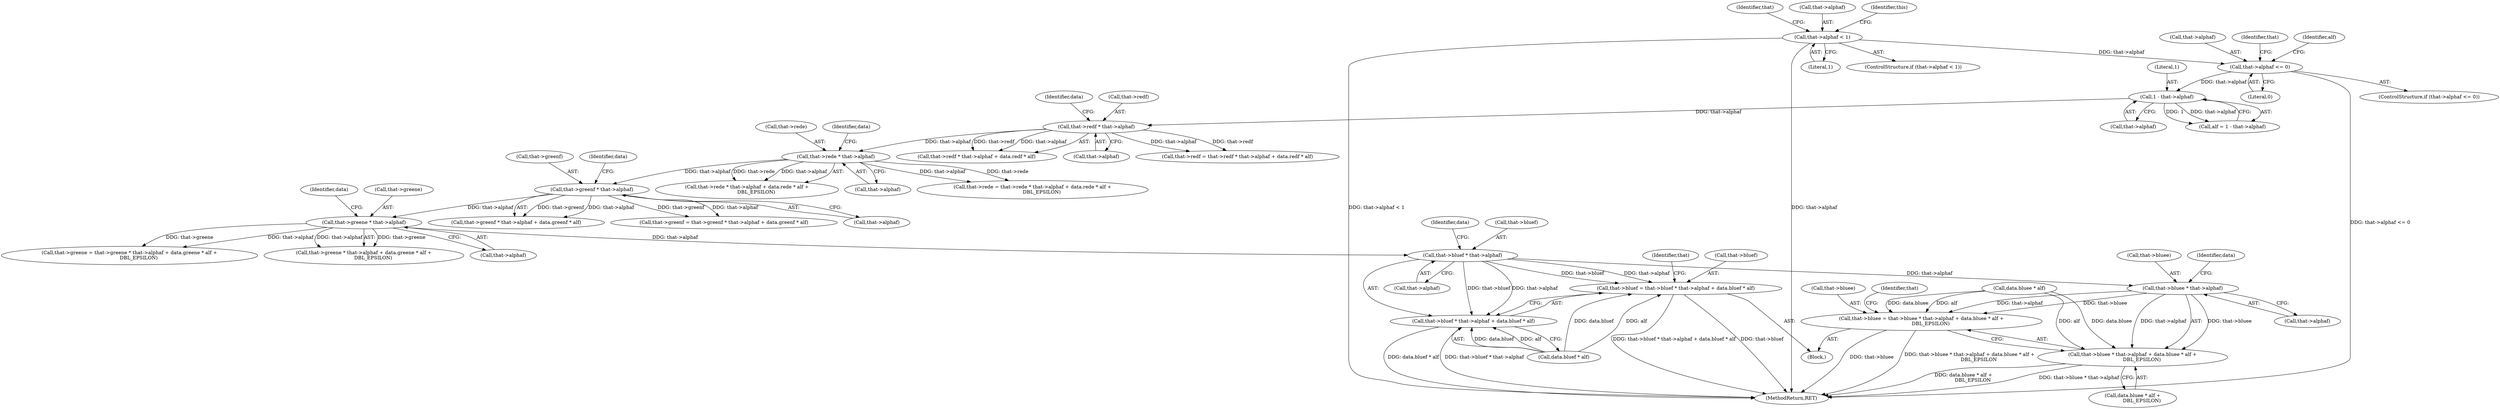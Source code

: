 digraph "0_Android_9d4853418ab2f754c2b63e091c29c5529b8b86ca_58@pointer" {
"1000292" [label="(Call,that->bluef * that->alphaf)"];
"1000273" [label="(Call,that->greene * that->alphaf)"];
"1000256" [label="(Call,that->greenf * that->alphaf)"];
"1000237" [label="(Call,that->rede * that->alphaf)"];
"1000220" [label="(Call,that->redf * that->alphaf)"];
"1000210" [label="(Call,1 - that->alphaf)"];
"1000136" [label="(Call,that->alphaf <= 0)"];
"1000129" [label="(Call,that->alphaf < 1)"];
"1000287" [label="(Call,that->bluef = that->bluef * that->alphaf + data.bluef * alf)"];
"1000291" [label="(Call,that->bluef * that->alphaf + data.bluef * alf)"];
"1000309" [label="(Call,that->bluee * that->alphaf)"];
"1000304" [label="(Call,that->bluee = that->bluee * that->alphaf + data.bluee * alf +\n            DBL_EPSILON)"];
"1000308" [label="(Call,that->bluee * that->alphaf + data.bluee * alf +\n            DBL_EPSILON)"];
"1000238" [label="(Call,that->rede)"];
"1000138" [label="(Identifier,that)"];
"1000296" [label="(Call,that->alphaf)"];
"1000257" [label="(Call,that->greenf)"];
"1000210" [label="(Call,1 - that->alphaf)"];
"1000229" [label="(Identifier,data)"];
"1000273" [label="(Call,that->greene * that->alphaf)"];
"1000137" [label="(Call,that->alphaf)"];
"1000251" [label="(Call,that->greenf = that->greenf * that->alphaf + data.greenf * alf)"];
"1000291" [label="(Call,that->bluef * that->alphaf + data.bluef * alf)"];
"1000219" [label="(Call,that->redf * that->alphaf + data.redf * alf)"];
"1000255" [label="(Call,that->greenf * that->alphaf + data.greenf * alf)"];
"1000236" [label="(Call,that->rede * that->alphaf + data.rede * alf +\n            DBL_EPSILON)"];
"1000316" [label="(Call,data.bluee * alf +\n            DBL_EPSILON)"];
"1000306" [label="(Identifier,that)"];
"1000272" [label="(Call,that->greene * that->alphaf + data.greene * alf +\n            DBL_EPSILON)"];
"1000136" [label="(Call,that->alphaf <= 0)"];
"1000144" [label="(Identifier,that)"];
"1000304" [label="(Call,that->bluee = that->bluee * that->alphaf + data.bluee * alf +\n            DBL_EPSILON)"];
"1000293" [label="(Call,that->bluef)"];
"1000220" [label="(Call,that->redf * that->alphaf)"];
"1000224" [label="(Call,that->alphaf)"];
"1000287" [label="(Call,that->bluef = that->bluef * that->alphaf + data.bluef * alf)"];
"1000310" [label="(Call,that->bluee)"];
"1000265" [label="(Identifier,data)"];
"1000317" [label="(Call,data.bluee * alf)"];
"1000209" [label="(Identifier,alf)"];
"1000212" [label="(Call,that->alphaf)"];
"1000241" [label="(Call,that->alphaf)"];
"1000221" [label="(Call,that->redf)"];
"1000277" [label="(Call,that->alphaf)"];
"1000129" [label="(Call,that->alphaf < 1)"];
"1000319" [label="(Identifier,data)"];
"1000363" [label="(MethodReturn,RET)"];
"1000292" [label="(Call,that->bluef * that->alphaf)"];
"1000260" [label="(Call,that->alphaf)"];
"1000308" [label="(Call,that->bluee * that->alphaf + data.bluee * alf +\n            DBL_EPSILON)"];
"1000309" [label="(Call,that->bluee * that->alphaf)"];
"1000211" [label="(Literal,1)"];
"1000299" [label="(Call,data.bluef * alf)"];
"1000256" [label="(Call,that->greenf * that->alphaf)"];
"1000288" [label="(Call,that->bluef)"];
"1000130" [label="(Call,that->alphaf)"];
"1000325" [label="(Identifier,that)"];
"1000140" [label="(Literal,0)"];
"1000237" [label="(Call,that->rede * that->alphaf)"];
"1000301" [label="(Identifier,data)"];
"1000206" [label="(Block,)"];
"1000283" [label="(Identifier,data)"];
"1000313" [label="(Call,that->alphaf)"];
"1000208" [label="(Call,alf = 1 - that->alphaf)"];
"1000133" [label="(Literal,1)"];
"1000215" [label="(Call,that->redf = that->redf * that->alphaf + data.redf * alf)"];
"1000268" [label="(Call,that->greene = that->greene * that->alphaf + data.greene * alf +\n            DBL_EPSILON)"];
"1000128" [label="(ControlStructure,if (that->alphaf < 1))"];
"1000358" [label="(Identifier,this)"];
"1000305" [label="(Call,that->bluee)"];
"1000247" [label="(Identifier,data)"];
"1000274" [label="(Call,that->greene)"];
"1000135" [label="(ControlStructure,if (that->alphaf <= 0))"];
"1000232" [label="(Call,that->rede = that->rede * that->alphaf + data.rede * alf +\n            DBL_EPSILON)"];
"1000292" -> "1000291"  [label="AST: "];
"1000292" -> "1000296"  [label="CFG: "];
"1000293" -> "1000292"  [label="AST: "];
"1000296" -> "1000292"  [label="AST: "];
"1000301" -> "1000292"  [label="CFG: "];
"1000292" -> "1000287"  [label="DDG: that->bluef"];
"1000292" -> "1000287"  [label="DDG: that->alphaf"];
"1000292" -> "1000291"  [label="DDG: that->bluef"];
"1000292" -> "1000291"  [label="DDG: that->alphaf"];
"1000273" -> "1000292"  [label="DDG: that->alphaf"];
"1000292" -> "1000309"  [label="DDG: that->alphaf"];
"1000273" -> "1000272"  [label="AST: "];
"1000273" -> "1000277"  [label="CFG: "];
"1000274" -> "1000273"  [label="AST: "];
"1000277" -> "1000273"  [label="AST: "];
"1000283" -> "1000273"  [label="CFG: "];
"1000273" -> "1000268"  [label="DDG: that->greene"];
"1000273" -> "1000268"  [label="DDG: that->alphaf"];
"1000273" -> "1000272"  [label="DDG: that->greene"];
"1000273" -> "1000272"  [label="DDG: that->alphaf"];
"1000256" -> "1000273"  [label="DDG: that->alphaf"];
"1000256" -> "1000255"  [label="AST: "];
"1000256" -> "1000260"  [label="CFG: "];
"1000257" -> "1000256"  [label="AST: "];
"1000260" -> "1000256"  [label="AST: "];
"1000265" -> "1000256"  [label="CFG: "];
"1000256" -> "1000251"  [label="DDG: that->greenf"];
"1000256" -> "1000251"  [label="DDG: that->alphaf"];
"1000256" -> "1000255"  [label="DDG: that->greenf"];
"1000256" -> "1000255"  [label="DDG: that->alphaf"];
"1000237" -> "1000256"  [label="DDG: that->alphaf"];
"1000237" -> "1000236"  [label="AST: "];
"1000237" -> "1000241"  [label="CFG: "];
"1000238" -> "1000237"  [label="AST: "];
"1000241" -> "1000237"  [label="AST: "];
"1000247" -> "1000237"  [label="CFG: "];
"1000237" -> "1000232"  [label="DDG: that->rede"];
"1000237" -> "1000232"  [label="DDG: that->alphaf"];
"1000237" -> "1000236"  [label="DDG: that->rede"];
"1000237" -> "1000236"  [label="DDG: that->alphaf"];
"1000220" -> "1000237"  [label="DDG: that->alphaf"];
"1000220" -> "1000219"  [label="AST: "];
"1000220" -> "1000224"  [label="CFG: "];
"1000221" -> "1000220"  [label="AST: "];
"1000224" -> "1000220"  [label="AST: "];
"1000229" -> "1000220"  [label="CFG: "];
"1000220" -> "1000215"  [label="DDG: that->redf"];
"1000220" -> "1000215"  [label="DDG: that->alphaf"];
"1000220" -> "1000219"  [label="DDG: that->redf"];
"1000220" -> "1000219"  [label="DDG: that->alphaf"];
"1000210" -> "1000220"  [label="DDG: that->alphaf"];
"1000210" -> "1000208"  [label="AST: "];
"1000210" -> "1000212"  [label="CFG: "];
"1000211" -> "1000210"  [label="AST: "];
"1000212" -> "1000210"  [label="AST: "];
"1000208" -> "1000210"  [label="CFG: "];
"1000210" -> "1000208"  [label="DDG: 1"];
"1000210" -> "1000208"  [label="DDG: that->alphaf"];
"1000136" -> "1000210"  [label="DDG: that->alphaf"];
"1000136" -> "1000135"  [label="AST: "];
"1000136" -> "1000140"  [label="CFG: "];
"1000137" -> "1000136"  [label="AST: "];
"1000140" -> "1000136"  [label="AST: "];
"1000144" -> "1000136"  [label="CFG: "];
"1000209" -> "1000136"  [label="CFG: "];
"1000136" -> "1000363"  [label="DDG: that->alphaf <= 0"];
"1000129" -> "1000136"  [label="DDG: that->alphaf"];
"1000129" -> "1000128"  [label="AST: "];
"1000129" -> "1000133"  [label="CFG: "];
"1000130" -> "1000129"  [label="AST: "];
"1000133" -> "1000129"  [label="AST: "];
"1000138" -> "1000129"  [label="CFG: "];
"1000358" -> "1000129"  [label="CFG: "];
"1000129" -> "1000363"  [label="DDG: that->alphaf"];
"1000129" -> "1000363"  [label="DDG: that->alphaf < 1"];
"1000287" -> "1000206"  [label="AST: "];
"1000287" -> "1000291"  [label="CFG: "];
"1000288" -> "1000287"  [label="AST: "];
"1000291" -> "1000287"  [label="AST: "];
"1000306" -> "1000287"  [label="CFG: "];
"1000287" -> "1000363"  [label="DDG: that->bluef * that->alphaf + data.bluef * alf"];
"1000287" -> "1000363"  [label="DDG: that->bluef"];
"1000299" -> "1000287"  [label="DDG: data.bluef"];
"1000299" -> "1000287"  [label="DDG: alf"];
"1000291" -> "1000299"  [label="CFG: "];
"1000299" -> "1000291"  [label="AST: "];
"1000291" -> "1000363"  [label="DDG: that->bluef * that->alphaf"];
"1000291" -> "1000363"  [label="DDG: data.bluef * alf"];
"1000299" -> "1000291"  [label="DDG: data.bluef"];
"1000299" -> "1000291"  [label="DDG: alf"];
"1000309" -> "1000308"  [label="AST: "];
"1000309" -> "1000313"  [label="CFG: "];
"1000310" -> "1000309"  [label="AST: "];
"1000313" -> "1000309"  [label="AST: "];
"1000319" -> "1000309"  [label="CFG: "];
"1000309" -> "1000304"  [label="DDG: that->bluee"];
"1000309" -> "1000304"  [label="DDG: that->alphaf"];
"1000309" -> "1000308"  [label="DDG: that->bluee"];
"1000309" -> "1000308"  [label="DDG: that->alphaf"];
"1000304" -> "1000206"  [label="AST: "];
"1000304" -> "1000308"  [label="CFG: "];
"1000305" -> "1000304"  [label="AST: "];
"1000308" -> "1000304"  [label="AST: "];
"1000325" -> "1000304"  [label="CFG: "];
"1000304" -> "1000363"  [label="DDG: that->bluee"];
"1000304" -> "1000363"  [label="DDG: that->bluee * that->alphaf + data.bluee * alf +\n            DBL_EPSILON"];
"1000317" -> "1000304"  [label="DDG: data.bluee"];
"1000317" -> "1000304"  [label="DDG: alf"];
"1000308" -> "1000316"  [label="CFG: "];
"1000316" -> "1000308"  [label="AST: "];
"1000308" -> "1000363"  [label="DDG: that->bluee * that->alphaf"];
"1000308" -> "1000363"  [label="DDG: data.bluee * alf +\n            DBL_EPSILON"];
"1000317" -> "1000308"  [label="DDG: data.bluee"];
"1000317" -> "1000308"  [label="DDG: alf"];
}
